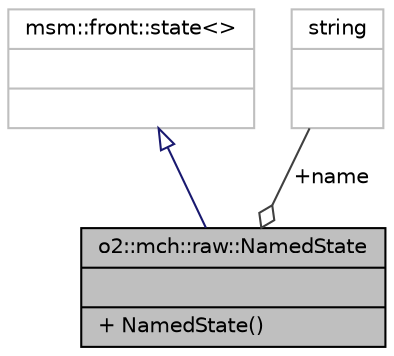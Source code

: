 digraph "o2::mch::raw::NamedState"
{
 // INTERACTIVE_SVG=YES
  bgcolor="transparent";
  edge [fontname="Helvetica",fontsize="10",labelfontname="Helvetica",labelfontsize="10"];
  node [fontname="Helvetica",fontsize="10",shape=record];
  Node7 [label="{o2::mch::raw::NamedState\n||+ NamedState()\l}",height=0.2,width=0.4,color="black", fillcolor="grey75", style="filled", fontcolor="black"];
  Node8 -> Node7 [dir="back",color="midnightblue",fontsize="10",style="solid",arrowtail="onormal",fontname="Helvetica"];
  Node8 [label="{msm::front::state\<\>\n||}",height=0.2,width=0.4,color="grey75"];
  Node9 -> Node7 [color="grey25",fontsize="10",style="solid",label=" +name" ,arrowhead="odiamond",fontname="Helvetica"];
  Node9 [label="{string\n||}",height=0.2,width=0.4,color="grey75"];
}
